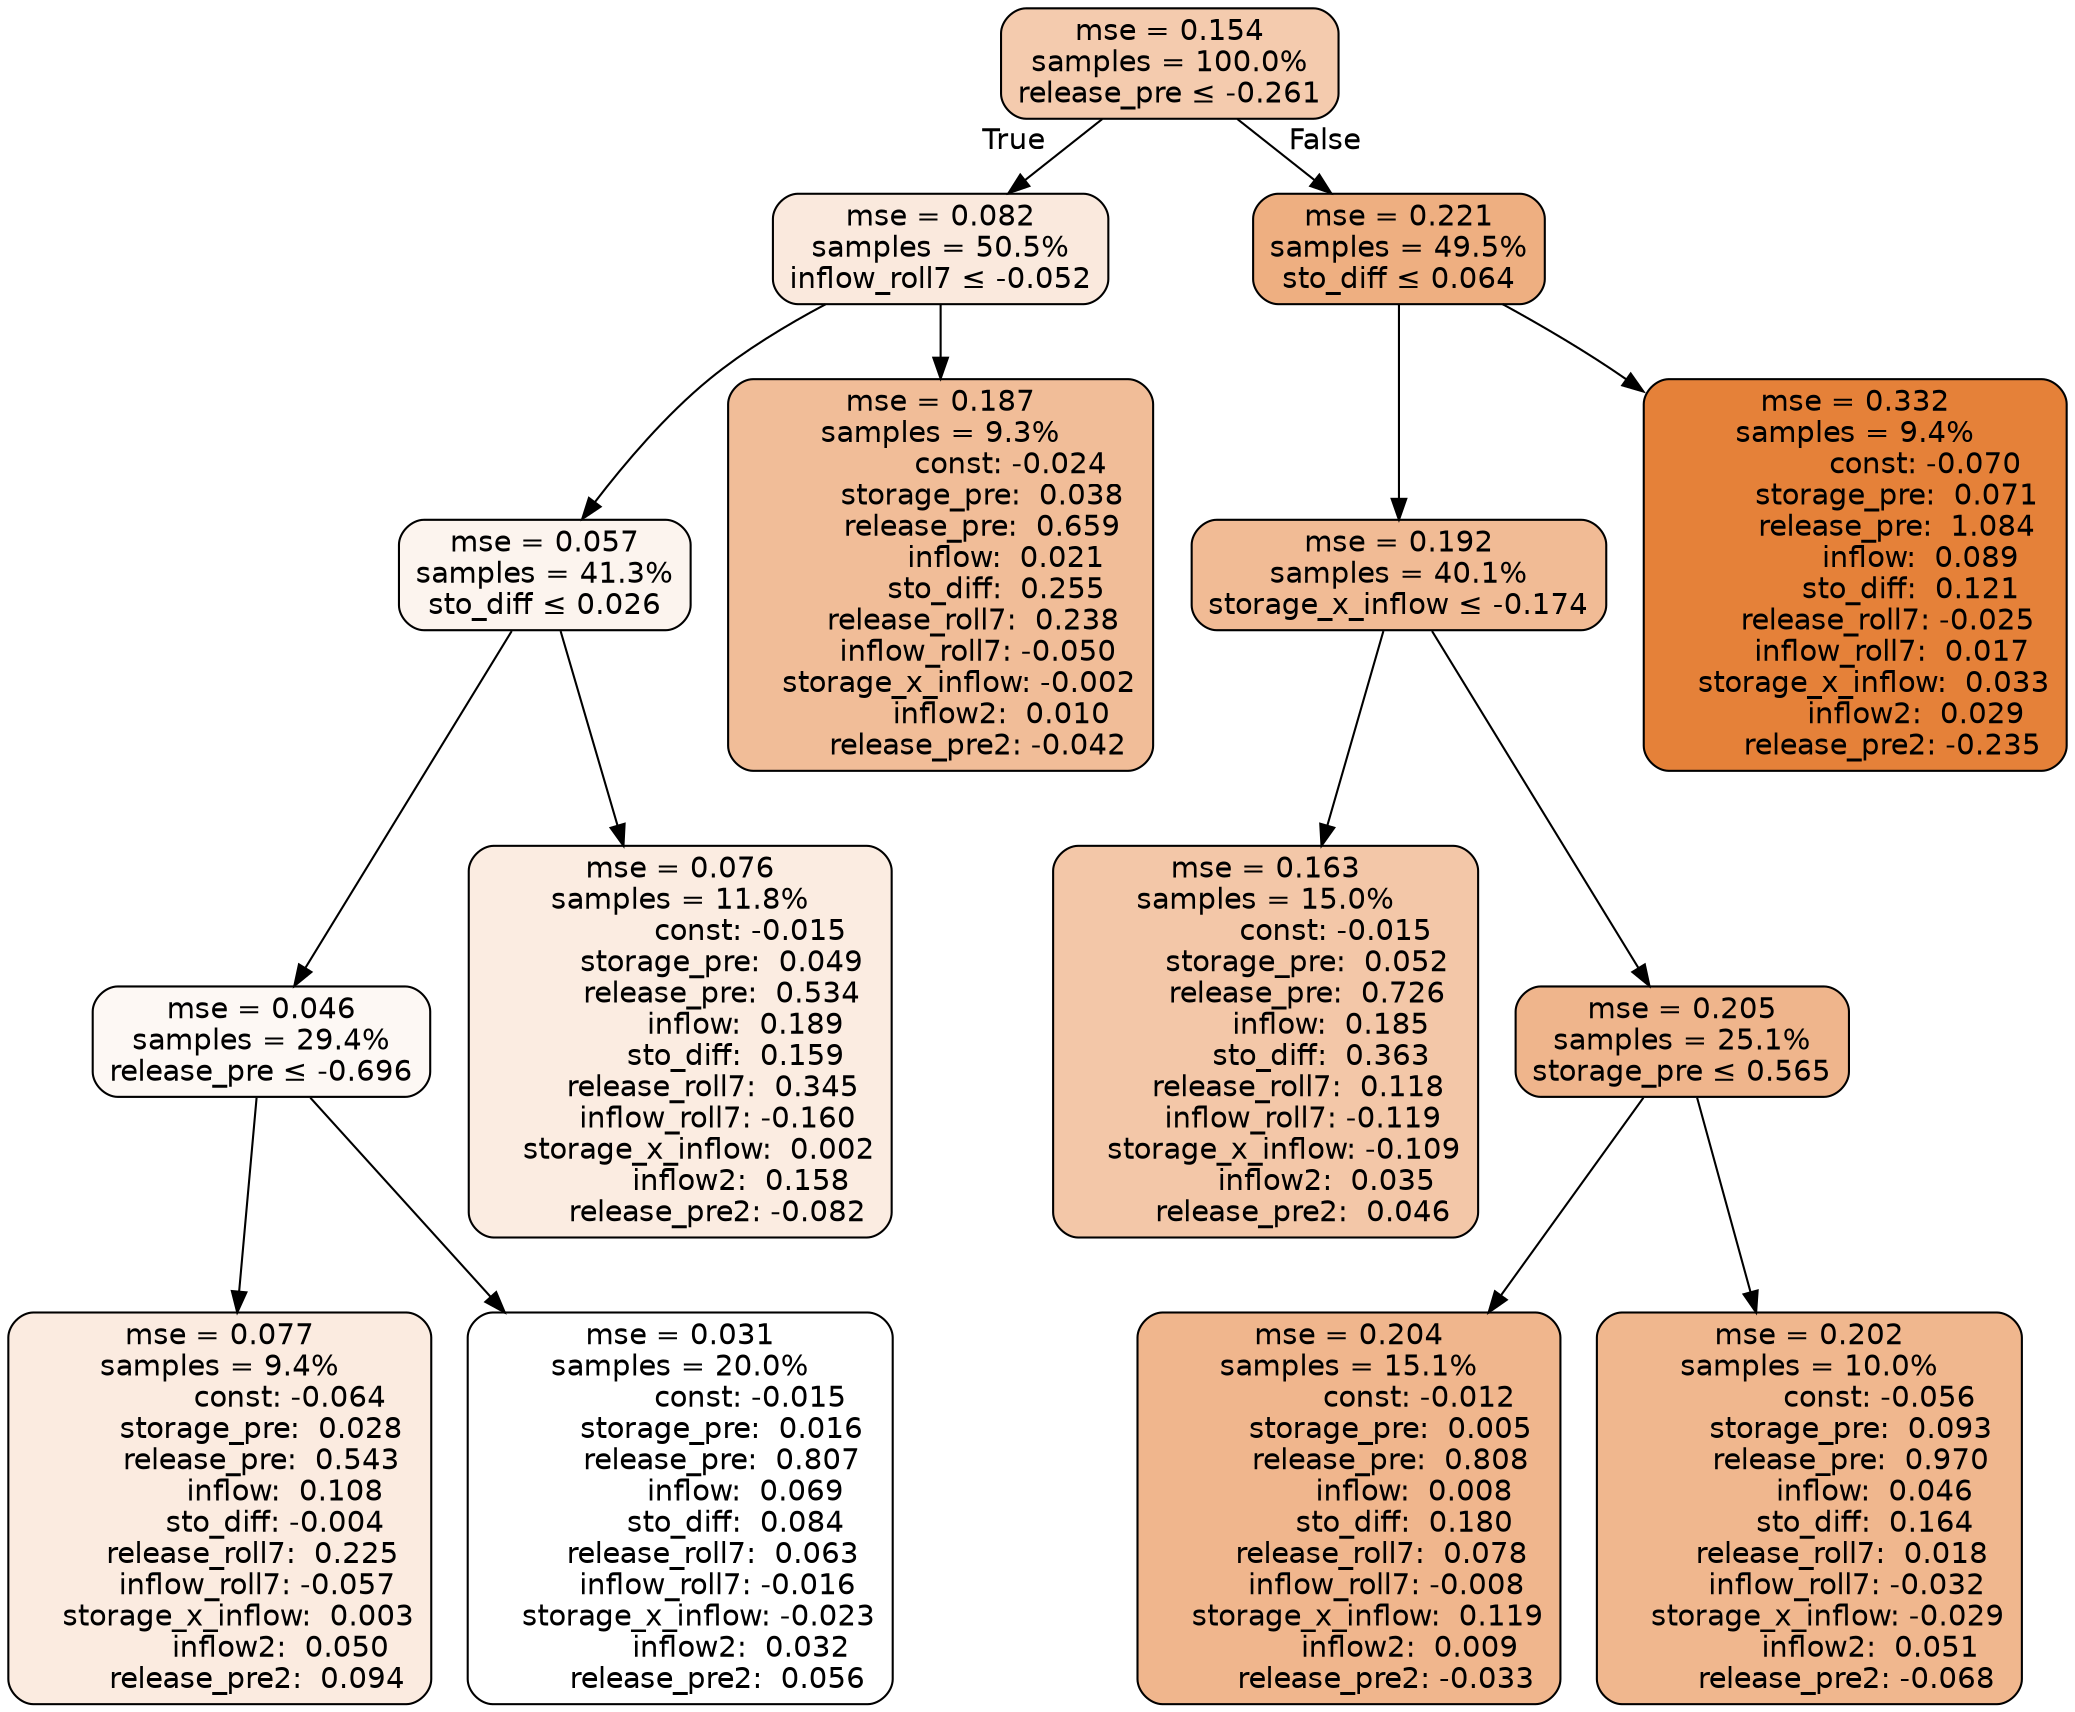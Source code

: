 digraph tree {
bgcolor="transparent"
node [shape=rectangle, style="filled, rounded", color="black", fontname=helvetica] ;
edge [fontname=helvetica] ;
	"0" [label="mse = 0.154
samples = 100.0%
release_pre &le; -0.261", fillcolor="#f4cbae"]
	"1" [label="mse = 0.082
samples = 50.5%
inflow_roll7 &le; -0.052", fillcolor="#fae9dd"]
	"2" [label="mse = 0.057
samples = 41.3%
sto_diff &le; 0.026", fillcolor="#fcf4ee"]
	"3" [label="mse = 0.046
samples = 29.4%
release_pre &le; -0.696", fillcolor="#fdf8f4"]
	"4" [label="mse = 0.077
samples = 9.4%
               const: -0.064
         storage_pre:  0.028
         release_pre:  0.543
              inflow:  0.108
            sto_diff: -0.004
       release_roll7:  0.225
        inflow_roll7: -0.057
    storage_x_inflow:  0.003
             inflow2:  0.050
        release_pre2:  0.094", fillcolor="#fbebe0"]
	"5" [label="mse = 0.031
samples = 20.0%
               const: -0.015
         storage_pre:  0.016
         release_pre:  0.807
              inflow:  0.069
            sto_diff:  0.084
       release_roll7:  0.063
        inflow_roll7: -0.016
    storage_x_inflow: -0.023
             inflow2:  0.032
        release_pre2:  0.056", fillcolor="#ffffff"]
	"6" [label="mse = 0.076
samples = 11.8%
               const: -0.015
         storage_pre:  0.049
         release_pre:  0.534
              inflow:  0.189
            sto_diff:  0.159
       release_roll7:  0.345
        inflow_roll7: -0.160
    storage_x_inflow:  0.002
             inflow2:  0.158
        release_pre2: -0.082", fillcolor="#fbece1"]
	"7" [label="mse = 0.187
samples = 9.3%
               const: -0.024
         storage_pre:  0.038
         release_pre:  0.659
              inflow:  0.021
            sto_diff:  0.255
       release_roll7:  0.238
        inflow_roll7: -0.050
    storage_x_inflow: -0.002
             inflow2:  0.010
        release_pre2: -0.042", fillcolor="#f1bd98"]
	"8" [label="mse = 0.221
samples = 49.5%
sto_diff &le; 0.064", fillcolor="#eeaf81"]
	"9" [label="mse = 0.192
samples = 40.1%
storage_x_inflow &le; -0.174", fillcolor="#f1bb95"]
	"10" [label="mse = 0.163
samples = 15.0%
               const: -0.015
         storage_pre:  0.052
         release_pre:  0.726
              inflow:  0.185
            sto_diff:  0.363
       release_roll7:  0.118
        inflow_roll7: -0.119
    storage_x_inflow: -0.109
             inflow2:  0.035
        release_pre2:  0.046", fillcolor="#f3c7a8"]
	"11" [label="mse = 0.205
samples = 25.1%
storage_pre &le; 0.565", fillcolor="#efb58c"]
	"12" [label="mse = 0.204
samples = 15.1%
               const: -0.012
         storage_pre:  0.005
         release_pre:  0.808
              inflow:  0.008
            sto_diff:  0.180
       release_roll7:  0.078
        inflow_roll7: -0.008
    storage_x_inflow:  0.119
             inflow2:  0.009
        release_pre2: -0.033", fillcolor="#f0b68d"]
	"13" [label="mse = 0.202
samples = 10.0%
               const: -0.056
         storage_pre:  0.093
         release_pre:  0.970
              inflow:  0.046
            sto_diff:  0.164
       release_roll7:  0.018
        inflow_roll7: -0.032
    storage_x_inflow: -0.029
             inflow2:  0.051
        release_pre2: -0.068", fillcolor="#f0b78e"]
	"14" [label="mse = 0.332
samples = 9.4%
               const: -0.070
         storage_pre:  0.071
         release_pre:  1.084
              inflow:  0.089
            sto_diff:  0.121
       release_roll7: -0.025
        inflow_roll7:  0.017
    storage_x_inflow:  0.033
             inflow2:  0.029
        release_pre2: -0.235", fillcolor="#e58139"]

	"0" -> "1" [labeldistance=2.5, labelangle=45, headlabel="True"]
	"1" -> "2"
	"2" -> "3"
	"3" -> "4"
	"3" -> "5"
	"2" -> "6"
	"1" -> "7"
	"0" -> "8" [labeldistance=2.5, labelangle=-45, headlabel="False"]
	"8" -> "9"
	"9" -> "10"
	"9" -> "11"
	"11" -> "12"
	"11" -> "13"
	"8" -> "14"
}
